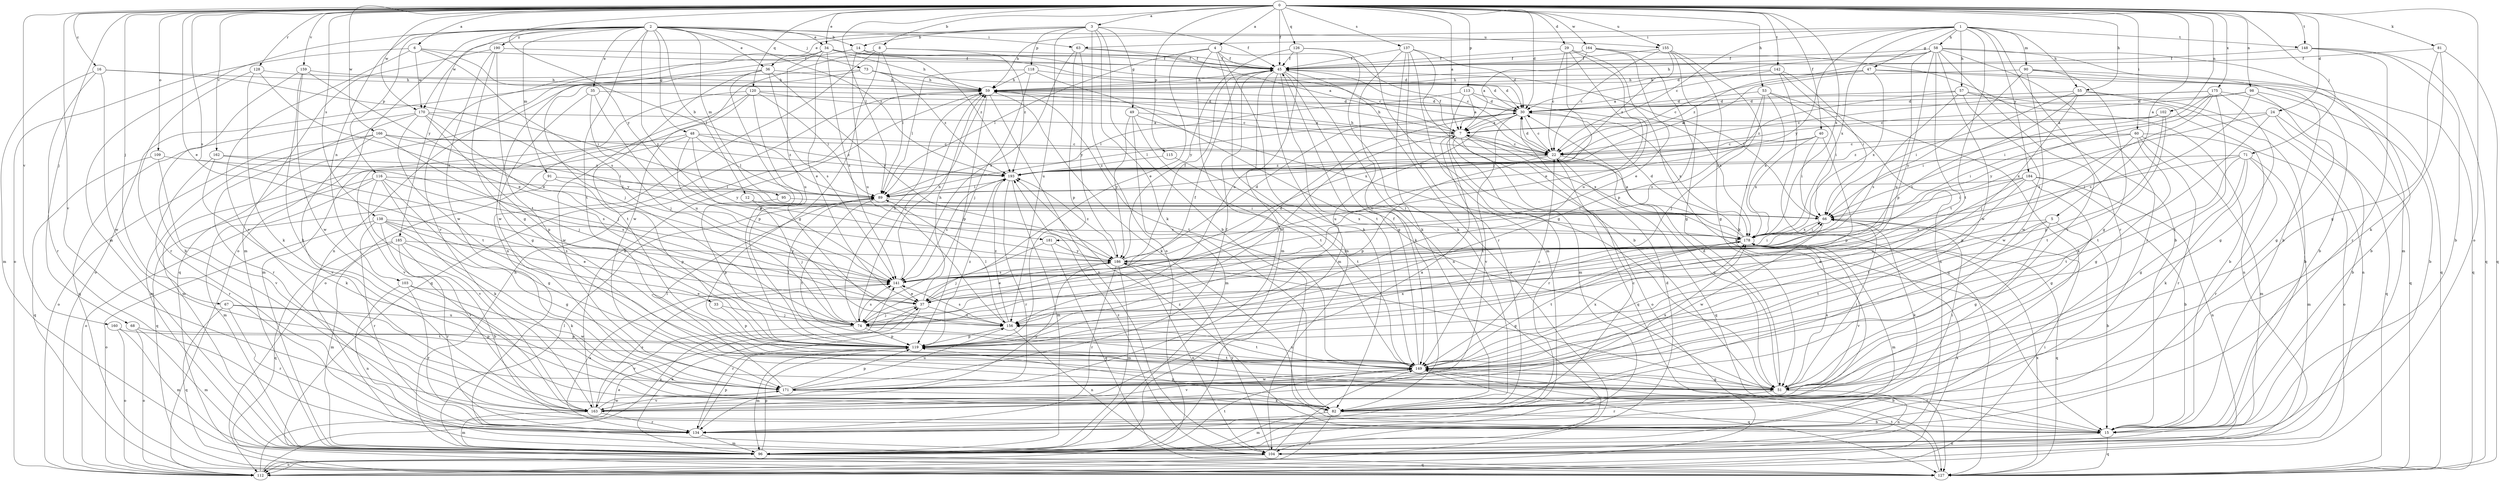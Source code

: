 strict digraph  {
0;
1;
2;
3;
4;
5;
6;
7;
8;
12;
14;
15;
16;
22;
24;
29;
30;
33;
34;
35;
36;
37;
40;
45;
47;
48;
49;
51;
53;
55;
57;
58;
59;
60;
63;
66;
67;
68;
71;
73;
74;
81;
82;
89;
90;
91;
95;
96;
98;
102;
103;
104;
109;
112;
113;
115;
116;
118;
119;
120;
126;
127;
128;
134;
137;
138;
141;
142;
148;
149;
155;
156;
159;
160;
162;
163;
164;
166;
170;
171;
175;
178;
181;
184;
185;
186;
190;
193;
0 -> 3  [label=a];
0 -> 4  [label=a];
0 -> 5  [label=a];
0 -> 6  [label=a];
0 -> 7  [label=a];
0 -> 8  [label=b];
0 -> 16  [label=c];
0 -> 24  [label=d];
0 -> 29  [label=d];
0 -> 30  [label=d];
0 -> 33  [label=e];
0 -> 34  [label=e];
0 -> 40  [label=f];
0 -> 45  [label=f];
0 -> 53  [label=h];
0 -> 55  [label=h];
0 -> 60  [label=i];
0 -> 67  [label=j];
0 -> 68  [label=j];
0 -> 71  [label=j];
0 -> 81  [label=k];
0 -> 89  [label=l];
0 -> 98  [label=n];
0 -> 102  [label=n];
0 -> 109  [label=o];
0 -> 112  [label=o];
0 -> 113  [label=p];
0 -> 115  [label=p];
0 -> 120  [label=q];
0 -> 126  [label=q];
0 -> 128  [label=r];
0 -> 137  [label=s];
0 -> 138  [label=s];
0 -> 141  [label=s];
0 -> 142  [label=t];
0 -> 148  [label=t];
0 -> 155  [label=u];
0 -> 159  [label=v];
0 -> 160  [label=v];
0 -> 162  [label=v];
0 -> 163  [label=v];
0 -> 164  [label=w];
0 -> 166  [label=w];
0 -> 170  [label=w];
0 -> 175  [label=x];
0 -> 178  [label=x];
0 -> 181  [label=y];
1 -> 22  [label=c];
1 -> 47  [label=g];
1 -> 55  [label=h];
1 -> 57  [label=h];
1 -> 58  [label=h];
1 -> 59  [label=h];
1 -> 63  [label=i];
1 -> 90  [label=m];
1 -> 134  [label=r];
1 -> 148  [label=t];
1 -> 149  [label=t];
1 -> 178  [label=x];
1 -> 181  [label=y];
1 -> 184  [label=y];
2 -> 12  [label=b];
2 -> 14  [label=b];
2 -> 34  [label=e];
2 -> 35  [label=e];
2 -> 36  [label=e];
2 -> 48  [label=g];
2 -> 63  [label=i];
2 -> 73  [label=j];
2 -> 91  [label=m];
2 -> 95  [label=m];
2 -> 96  [label=m];
2 -> 103  [label=n];
2 -> 112  [label=o];
2 -> 116  [label=p];
2 -> 149  [label=t];
2 -> 155  [label=u];
2 -> 185  [label=y];
2 -> 186  [label=y];
2 -> 190  [label=z];
2 -> 193  [label=z];
3 -> 14  [label=b];
3 -> 15  [label=b];
3 -> 36  [label=e];
3 -> 45  [label=f];
3 -> 49  [label=g];
3 -> 82  [label=k];
3 -> 112  [label=o];
3 -> 118  [label=p];
3 -> 156  [label=u];
3 -> 170  [label=w];
4 -> 22  [label=c];
4 -> 37  [label=e];
4 -> 45  [label=f];
4 -> 82  [label=k];
4 -> 89  [label=l];
4 -> 96  [label=m];
4 -> 104  [label=n];
5 -> 15  [label=b];
5 -> 37  [label=e];
5 -> 51  [label=g];
5 -> 149  [label=t];
5 -> 178  [label=x];
6 -> 45  [label=f];
6 -> 89  [label=l];
6 -> 112  [label=o];
6 -> 141  [label=s];
6 -> 163  [label=v];
6 -> 170  [label=w];
7 -> 22  [label=c];
7 -> 45  [label=f];
7 -> 59  [label=h];
7 -> 74  [label=j];
7 -> 112  [label=o];
7 -> 127  [label=q];
7 -> 134  [label=r];
7 -> 149  [label=t];
7 -> 178  [label=x];
8 -> 45  [label=f];
8 -> 51  [label=g];
8 -> 89  [label=l];
8 -> 104  [label=n];
8 -> 171  [label=w];
8 -> 193  [label=z];
12 -> 66  [label=i];
12 -> 74  [label=j];
12 -> 178  [label=x];
14 -> 45  [label=f];
14 -> 156  [label=u];
14 -> 171  [label=w];
14 -> 193  [label=z];
15 -> 104  [label=n];
15 -> 127  [label=q];
15 -> 149  [label=t];
15 -> 193  [label=z];
16 -> 59  [label=h];
16 -> 66  [label=i];
16 -> 96  [label=m];
16 -> 134  [label=r];
16 -> 171  [label=w];
22 -> 30  [label=d];
22 -> 51  [label=g];
22 -> 59  [label=h];
22 -> 119  [label=p];
22 -> 127  [label=q];
22 -> 193  [label=z];
24 -> 7  [label=a];
24 -> 15  [label=b];
24 -> 127  [label=q];
24 -> 149  [label=t];
24 -> 178  [label=x];
29 -> 15  [label=b];
29 -> 22  [label=c];
29 -> 37  [label=e];
29 -> 45  [label=f];
29 -> 141  [label=s];
29 -> 156  [label=u];
30 -> 7  [label=a];
30 -> 22  [label=c];
30 -> 89  [label=l];
30 -> 156  [label=u];
30 -> 163  [label=v];
30 -> 178  [label=x];
33 -> 74  [label=j];
33 -> 119  [label=p];
34 -> 22  [label=c];
34 -> 30  [label=d];
34 -> 37  [label=e];
34 -> 45  [label=f];
34 -> 59  [label=h];
34 -> 104  [label=n];
34 -> 141  [label=s];
34 -> 156  [label=u];
34 -> 163  [label=v];
35 -> 30  [label=d];
35 -> 51  [label=g];
35 -> 74  [label=j];
35 -> 156  [label=u];
36 -> 59  [label=h];
36 -> 119  [label=p];
36 -> 127  [label=q];
36 -> 141  [label=s];
36 -> 149  [label=t];
36 -> 186  [label=y];
37 -> 30  [label=d];
37 -> 59  [label=h];
37 -> 74  [label=j];
37 -> 134  [label=r];
37 -> 156  [label=u];
40 -> 22  [label=c];
40 -> 66  [label=i];
40 -> 89  [label=l];
40 -> 119  [label=p];
40 -> 178  [label=x];
45 -> 59  [label=h];
45 -> 82  [label=k];
45 -> 96  [label=m];
45 -> 104  [label=n];
45 -> 112  [label=o];
45 -> 149  [label=t];
45 -> 171  [label=w];
47 -> 15  [label=b];
47 -> 22  [label=c];
47 -> 59  [label=h];
47 -> 127  [label=q];
47 -> 178  [label=x];
47 -> 193  [label=z];
48 -> 22  [label=c];
48 -> 89  [label=l];
48 -> 96  [label=m];
48 -> 141  [label=s];
48 -> 163  [label=v];
48 -> 186  [label=y];
48 -> 193  [label=z];
49 -> 7  [label=a];
49 -> 96  [label=m];
49 -> 149  [label=t];
49 -> 178  [label=x];
49 -> 186  [label=y];
51 -> 30  [label=d];
51 -> 66  [label=i];
51 -> 104  [label=n];
51 -> 119  [label=p];
51 -> 134  [label=r];
51 -> 178  [label=x];
53 -> 30  [label=d];
53 -> 66  [label=i];
53 -> 74  [label=j];
53 -> 82  [label=k];
53 -> 141  [label=s];
53 -> 178  [label=x];
55 -> 15  [label=b];
55 -> 30  [label=d];
55 -> 66  [label=i];
55 -> 74  [label=j];
55 -> 104  [label=n];
55 -> 141  [label=s];
57 -> 15  [label=b];
57 -> 30  [label=d];
57 -> 104  [label=n];
57 -> 141  [label=s];
57 -> 171  [label=w];
57 -> 193  [label=z];
58 -> 15  [label=b];
58 -> 30  [label=d];
58 -> 45  [label=f];
58 -> 59  [label=h];
58 -> 96  [label=m];
58 -> 119  [label=p];
58 -> 134  [label=r];
58 -> 149  [label=t];
58 -> 156  [label=u];
58 -> 163  [label=v];
58 -> 171  [label=w];
58 -> 193  [label=z];
59 -> 30  [label=d];
59 -> 74  [label=j];
59 -> 82  [label=k];
59 -> 104  [label=n];
59 -> 119  [label=p];
59 -> 127  [label=q];
59 -> 149  [label=t];
60 -> 22  [label=c];
60 -> 51  [label=g];
60 -> 66  [label=i];
60 -> 96  [label=m];
60 -> 112  [label=o];
60 -> 119  [label=p];
60 -> 134  [label=r];
60 -> 193  [label=z];
63 -> 7  [label=a];
63 -> 45  [label=f];
63 -> 119  [label=p];
63 -> 141  [label=s];
63 -> 186  [label=y];
66 -> 45  [label=f];
66 -> 82  [label=k];
66 -> 171  [label=w];
66 -> 178  [label=x];
67 -> 127  [label=q];
67 -> 134  [label=r];
67 -> 149  [label=t];
67 -> 156  [label=u];
68 -> 96  [label=m];
68 -> 112  [label=o];
68 -> 119  [label=p];
71 -> 51  [label=g];
71 -> 66  [label=i];
71 -> 82  [label=k];
71 -> 96  [label=m];
71 -> 134  [label=r];
71 -> 149  [label=t];
71 -> 193  [label=z];
73 -> 30  [label=d];
73 -> 59  [label=h];
73 -> 74  [label=j];
73 -> 112  [label=o];
73 -> 193  [label=z];
74 -> 45  [label=f];
74 -> 59  [label=h];
74 -> 119  [label=p];
74 -> 141  [label=s];
74 -> 149  [label=t];
74 -> 163  [label=v];
81 -> 45  [label=f];
81 -> 51  [label=g];
81 -> 82  [label=k];
81 -> 127  [label=q];
82 -> 15  [label=b];
82 -> 22  [label=c];
82 -> 66  [label=i];
82 -> 96  [label=m];
82 -> 112  [label=o];
82 -> 119  [label=p];
89 -> 66  [label=i];
89 -> 149  [label=t];
90 -> 15  [label=b];
90 -> 51  [label=g];
90 -> 59  [label=h];
90 -> 127  [label=q];
90 -> 171  [label=w];
90 -> 186  [label=y];
91 -> 89  [label=l];
91 -> 112  [label=o];
91 -> 119  [label=p];
95 -> 66  [label=i];
95 -> 119  [label=p];
96 -> 30  [label=d];
96 -> 37  [label=e];
96 -> 59  [label=h];
96 -> 89  [label=l];
96 -> 119  [label=p];
96 -> 127  [label=q];
96 -> 149  [label=t];
98 -> 15  [label=b];
98 -> 22  [label=c];
98 -> 30  [label=d];
98 -> 51  [label=g];
98 -> 141  [label=s];
102 -> 7  [label=a];
102 -> 66  [label=i];
102 -> 119  [label=p];
102 -> 149  [label=t];
103 -> 37  [label=e];
103 -> 104  [label=n];
103 -> 134  [label=r];
103 -> 171  [label=w];
104 -> 112  [label=o];
104 -> 149  [label=t];
104 -> 186  [label=y];
104 -> 193  [label=z];
109 -> 127  [label=q];
109 -> 163  [label=v];
109 -> 193  [label=z];
112 -> 37  [label=e];
112 -> 66  [label=i];
112 -> 141  [label=s];
112 -> 178  [label=x];
113 -> 7  [label=a];
113 -> 30  [label=d];
113 -> 89  [label=l];
113 -> 96  [label=m];
113 -> 178  [label=x];
115 -> 149  [label=t];
115 -> 193  [label=z];
116 -> 51  [label=g];
116 -> 82  [label=k];
116 -> 89  [label=l];
116 -> 96  [label=m];
116 -> 127  [label=q];
116 -> 141  [label=s];
116 -> 163  [label=v];
118 -> 30  [label=d];
118 -> 51  [label=g];
118 -> 59  [label=h];
118 -> 74  [label=j];
118 -> 89  [label=l];
119 -> 89  [label=l];
119 -> 96  [label=m];
119 -> 149  [label=t];
119 -> 178  [label=x];
119 -> 193  [label=z];
120 -> 22  [label=c];
120 -> 30  [label=d];
120 -> 89  [label=l];
120 -> 96  [label=m];
120 -> 112  [label=o];
120 -> 119  [label=p];
120 -> 171  [label=w];
126 -> 45  [label=f];
126 -> 51  [label=g];
126 -> 82  [label=k];
126 -> 156  [label=u];
126 -> 186  [label=y];
127 -> 149  [label=t];
127 -> 178  [label=x];
128 -> 37  [label=e];
128 -> 59  [label=h];
128 -> 82  [label=k];
128 -> 134  [label=r];
134 -> 96  [label=m];
134 -> 119  [label=p];
134 -> 141  [label=s];
137 -> 15  [label=b];
137 -> 30  [label=d];
137 -> 45  [label=f];
137 -> 82  [label=k];
137 -> 96  [label=m];
137 -> 134  [label=r];
137 -> 149  [label=t];
138 -> 37  [label=e];
138 -> 51  [label=g];
138 -> 112  [label=o];
138 -> 134  [label=r];
138 -> 141  [label=s];
138 -> 163  [label=v];
138 -> 178  [label=x];
141 -> 37  [label=e];
141 -> 59  [label=h];
142 -> 7  [label=a];
142 -> 59  [label=h];
142 -> 66  [label=i];
142 -> 104  [label=n];
142 -> 127  [label=q];
148 -> 15  [label=b];
148 -> 45  [label=f];
148 -> 127  [label=q];
148 -> 134  [label=r];
149 -> 15  [label=b];
149 -> 22  [label=c];
149 -> 45  [label=f];
149 -> 51  [label=g];
149 -> 127  [label=q];
149 -> 156  [label=u];
149 -> 163  [label=v];
149 -> 171  [label=w];
149 -> 178  [label=x];
155 -> 22  [label=c];
155 -> 45  [label=f];
155 -> 51  [label=g];
155 -> 82  [label=k];
155 -> 119  [label=p];
155 -> 193  [label=z];
156 -> 89  [label=l];
156 -> 104  [label=n];
156 -> 119  [label=p];
156 -> 141  [label=s];
156 -> 193  [label=z];
159 -> 15  [label=b];
159 -> 37  [label=e];
159 -> 59  [label=h];
159 -> 82  [label=k];
159 -> 171  [label=w];
160 -> 96  [label=m];
160 -> 112  [label=o];
160 -> 119  [label=p];
162 -> 82  [label=k];
162 -> 134  [label=r];
162 -> 141  [label=s];
162 -> 193  [label=z];
163 -> 7  [label=a];
163 -> 59  [label=h];
163 -> 96  [label=m];
163 -> 134  [label=r];
163 -> 141  [label=s];
163 -> 171  [label=w];
163 -> 186  [label=y];
164 -> 7  [label=a];
164 -> 15  [label=b];
164 -> 37  [label=e];
164 -> 45  [label=f];
164 -> 51  [label=g];
166 -> 22  [label=c];
166 -> 66  [label=i];
166 -> 74  [label=j];
166 -> 96  [label=m];
166 -> 112  [label=o];
166 -> 163  [label=v];
166 -> 193  [label=z];
170 -> 7  [label=a];
170 -> 74  [label=j];
170 -> 119  [label=p];
170 -> 127  [label=q];
170 -> 134  [label=r];
170 -> 149  [label=t];
170 -> 186  [label=y];
171 -> 45  [label=f];
171 -> 82  [label=k];
171 -> 89  [label=l];
171 -> 119  [label=p];
171 -> 156  [label=u];
171 -> 163  [label=v];
171 -> 178  [label=x];
175 -> 22  [label=c];
175 -> 30  [label=d];
175 -> 51  [label=g];
175 -> 66  [label=i];
175 -> 127  [label=q];
175 -> 141  [label=s];
175 -> 149  [label=t];
175 -> 186  [label=y];
178 -> 7  [label=a];
178 -> 30  [label=d];
178 -> 66  [label=i];
178 -> 74  [label=j];
178 -> 96  [label=m];
178 -> 127  [label=q];
178 -> 149  [label=t];
178 -> 163  [label=v];
178 -> 186  [label=y];
181 -> 74  [label=j];
181 -> 127  [label=q];
181 -> 186  [label=y];
184 -> 15  [label=b];
184 -> 51  [label=g];
184 -> 66  [label=i];
184 -> 89  [label=l];
184 -> 104  [label=n];
184 -> 149  [label=t];
184 -> 156  [label=u];
185 -> 15  [label=b];
185 -> 82  [label=k];
185 -> 96  [label=m];
185 -> 127  [label=q];
185 -> 134  [label=r];
185 -> 186  [label=y];
186 -> 30  [label=d];
186 -> 37  [label=e];
186 -> 45  [label=f];
186 -> 51  [label=g];
186 -> 66  [label=i];
186 -> 96  [label=m];
186 -> 104  [label=n];
186 -> 134  [label=r];
186 -> 141  [label=s];
186 -> 193  [label=z];
190 -> 45  [label=f];
190 -> 51  [label=g];
190 -> 96  [label=m];
190 -> 149  [label=t];
190 -> 171  [label=w];
193 -> 89  [label=l];
193 -> 96  [label=m];
193 -> 134  [label=r];
193 -> 141  [label=s];
}
